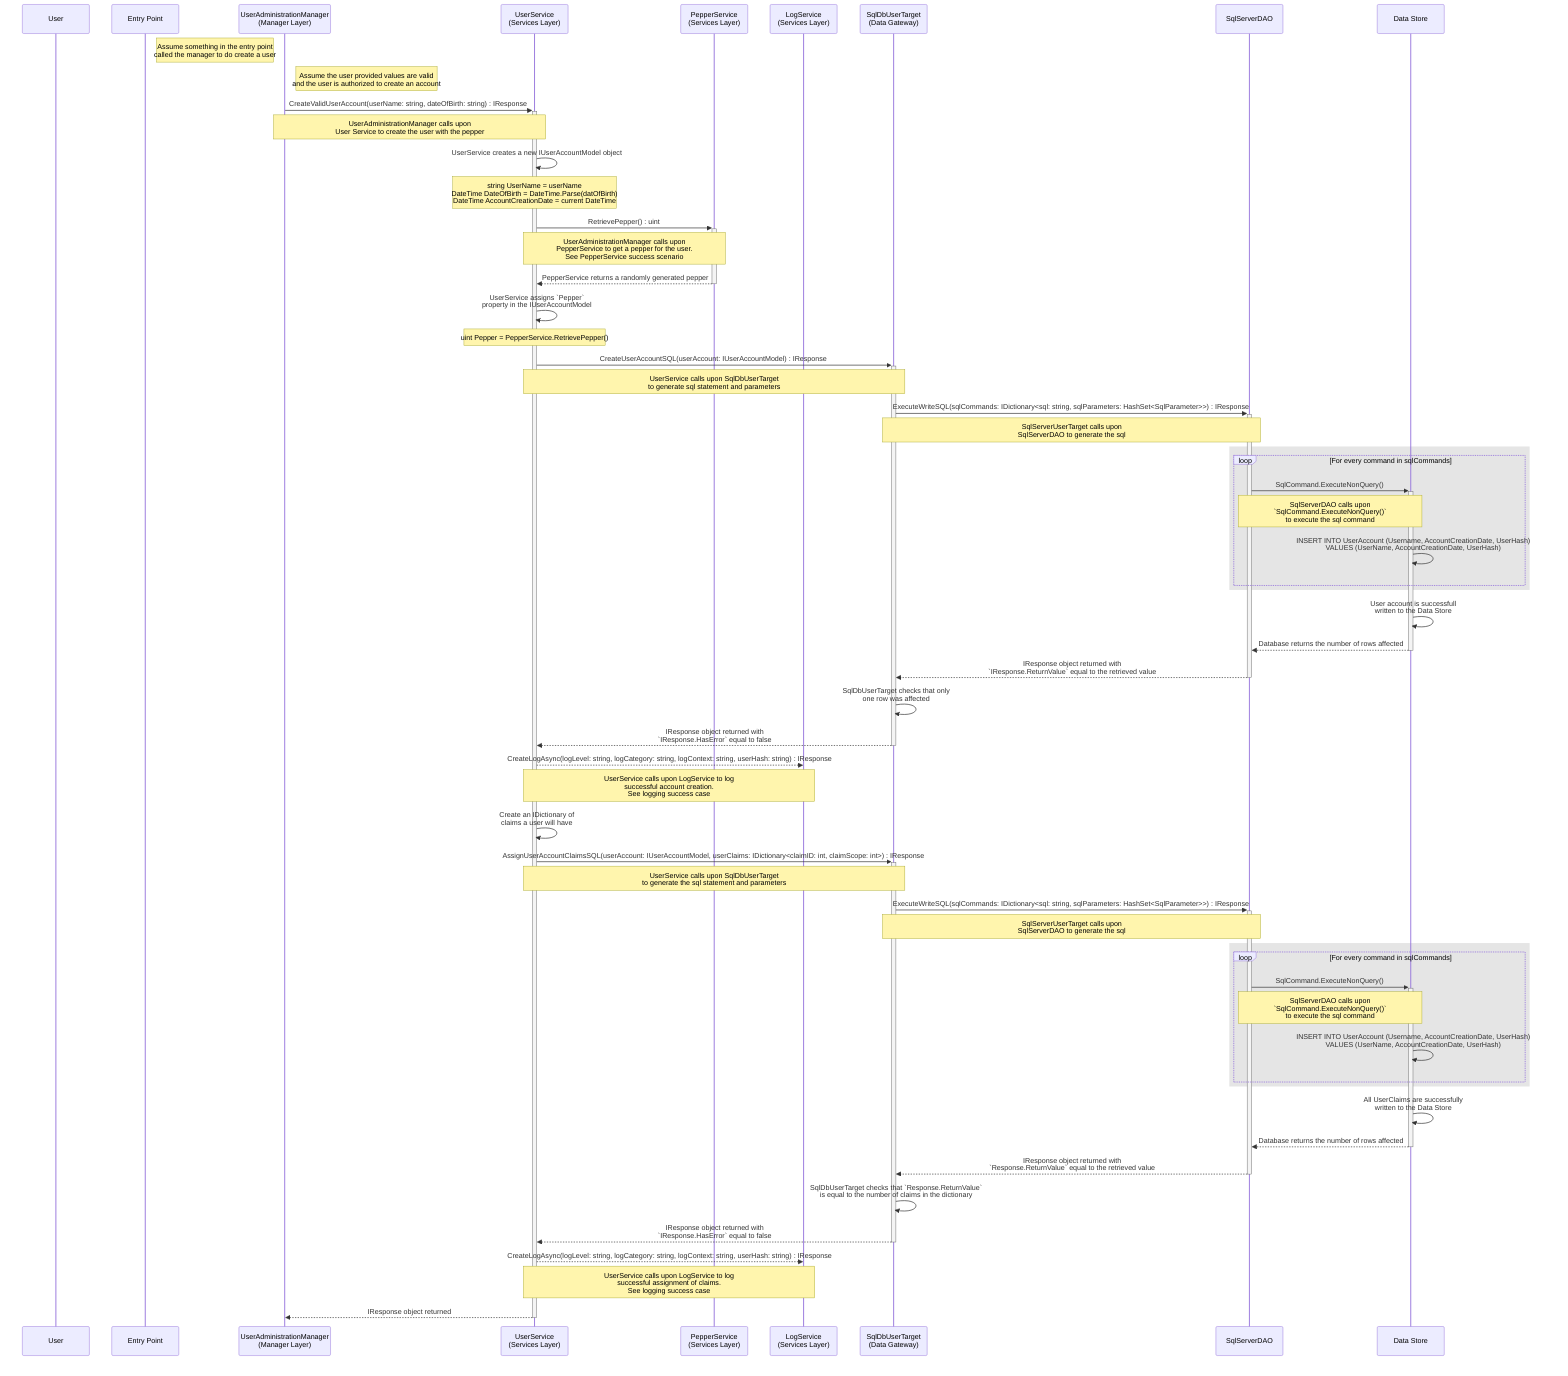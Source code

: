 sequenceDiagram
participant u as User
participant e as Entry Point
participant usm as UserAdministrationManager<br>(Manager Layer)
participant uc as UserService<br>(Services Layer)
participant ss as PepperService<br>(Services Layer)
participant ll as LogService<br>(Services Layer)
participant dg as SqlDbUserTarget<br>(Data Gateway)
participant da as SqlServerDAO
participant ds as Data Store

Note Right of e: Assume something in the entry point<br>called the manager to do create a user
Note Right of usm: Assume the user provided values are valid<br> and the user is authorized to create an account

usm->>+uc: CreateValidUserAccount(userName: string, dateOfBirth: string) : IResponse
    Note over usm,uc: UserAdministrationManager calls upon<br>User Service to create the user with the pepper

uc->>uc: UserService creates a new IUserAccountModel object
    Note over uc,uc: string UserName = userName<br>DateTime DateOfBirth = DateTime.Parse(datOfBirth)<br>DateTime AccountCreationDate = current DateTime

uc->>+ss: RetrievePepper() : uint 
    Note over uc,ss: UserAdministrationManager calls upon<br>PepperService to get a pepper for the user.<br>See PepperService success scenario
ss-->>-uc: PepperService returns a randomly generated pepper

uc->>uc: UserService assigns `Pepper`<br>property in the IUserAccountModel
    Note over uc,uc: uint Pepper = PepperService.RetrievePepper()

uc->>+dg: CreateUserAccountSQL(userAccount: IUserAccountModel) : IResponse
    Note over uc,dg: UserService calls upon SqlDbUserTarget<br>to generate sql statement and parameters

dg->>+da: ExecuteWriteSQL(sqlCommands: IDictionary<sql: string, sqlParameters: HashSet<SqlParameter>>) : IResponse
    Note over dg,da: SqlServerUserTarget calls upon<br>SqlServerDAO to generate the sql

rect rgba(127, 127, 127, 0.2)
loop For every command in sqlCommands

da->>+ds: SqlCommand.ExecuteNonQuery()
    Note over da,ds: SqlServerDAO calls upon<br>`SqlCommand.ExecuteNonQuery()`<br>to execute the sql command

ds->>ds: INSERT INTO UserAccount (Username, AccountCreationDate, UserHash)<br> VALUES (UserName, AccountCreationDate, UserHash)
end
end

ds->>ds: User account is successfull<br>written to the Data Store

ds-->>-da: Database returns the number of rows affected

da-->>-dg: IResponse object returned with<br>`IResponse.ReturnValue` equal to the retrieved value

dg->>dg: SqlDbUserTarget checks that only<br>one row was affected

dg-->>-uc: IResponse object returned with<br>`IResponse.HasError` equal to false

uc-->>ll: CreateLogAsync(logLevel: string, logCategory: string, logContext: string, userHash: string) : IResponse
    Note over uc,ll: UserService calls upon LogService to log<br>successful account creation.<br>See logging success case

uc->>uc: Create an IDictionary of<br>claims a user will have

uc->>+dg: AssignUserAccountClaimsSQL(userAccount: IUserAccountModel, userClaims: IDictionary<claimID: int, claimScope: int>) : IResponse
    Note over uc,dg: UserService calls upon SqlDbUserTarget<br>to generate the sql statement and parameters

dg->>+da: ExecuteWriteSQL(sqlCommands: IDictionary<sql: string, sqlParameters: HashSet<SqlParameter>>) : IResponse
    Note over dg,da: SqlServerUserTarget calls upon<br>SqlServerDAO to generate the sql

rect rgba(127, 127, 127, 0.2)
loop For every command in sqlCommands

da->>+ds: SqlCommand.ExecuteNonQuery()
    Note over da,ds: SqlServerDAO calls upon<br>`SqlCommand.ExecuteNonQuery()`<br>to execute the sql command

ds->>ds: INSERT INTO UserAccount (Username, AccountCreationDate, UserHash)<br> VALUES (UserName, AccountCreationDate, UserHash)
end
end

ds->>ds: All UserClaims are successfully<br>written to the Data Store

ds-->>-da: Database returns the number of rows affected

da-->>-dg: IResponse object returned with<br>`Response.ReturnValue` equal to the retrieved value

dg->>dg: SqlDbUserTarget checks that `Response.ReturnValue`<br> is equal to the number of claims in the dictionary

dg-->>-uc: IResponse object returned with<br>`IResponse.HasError` equal to false

uc-->>ll: CreateLogAsync(logLevel: string, logCategory: string, logContext: string, userHash: string) : IResponse
    Note over uc,ll: UserService calls upon LogService to log<br>successful assignment of claims.<br>See logging success case

uc-->>-usm: IResponse object returned